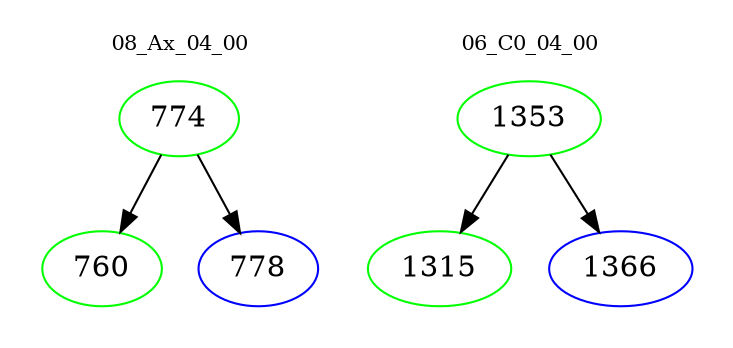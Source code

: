 digraph{
subgraph cluster_0 {
color = white
label = "08_Ax_04_00";
fontsize=10;
T0_774 [label="774", color="green"]
T0_774 -> T0_760 [color="black"]
T0_760 [label="760", color="green"]
T0_774 -> T0_778 [color="black"]
T0_778 [label="778", color="blue"]
}
subgraph cluster_1 {
color = white
label = "06_C0_04_00";
fontsize=10;
T1_1353 [label="1353", color="green"]
T1_1353 -> T1_1315 [color="black"]
T1_1315 [label="1315", color="green"]
T1_1353 -> T1_1366 [color="black"]
T1_1366 [label="1366", color="blue"]
}
}
